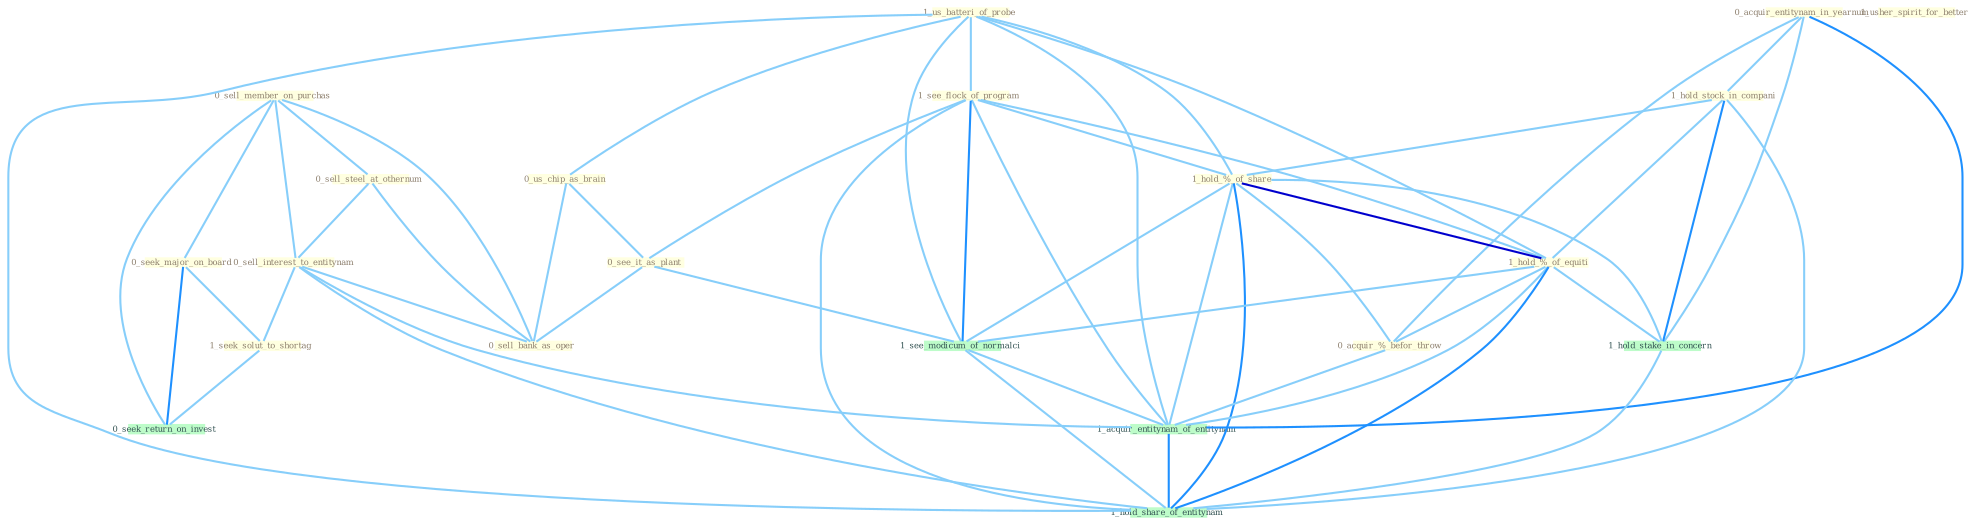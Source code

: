 Graph G{ 
    node
    [shape=polygon,style=filled,width=.5,height=.06,color="#BDFCC9",fixedsize=true,fontsize=4,
    fontcolor="#2f4f4f"];
    {node
    [color="#ffffe0", fontcolor="#8b7d6b"] "0_sell_member_on_purchas " "0_acquir_entitynam_in_yearnum " "1_us_batteri_of_probe " "1_usher_spirit_for_better " "0_seek_major_on_board " "0_sell_steel_at_othernum " "1_see_flock_of_program " "0_us_chip_as_brain " "1_hold_stock_in_compani " "0_sell_interest_to_entitynam " "1_seek_solut_to_shortag " "0_see_it_as_plant " "0_sell_bank_as_oper " "1_hold_%_of_share " "1_hold_%_of_equiti " "0_acquir_%_befor_throw "}
{node [color="#fff0f5", fontcolor="#b22222"]}
edge [color="#B0E2FF"];

	"0_sell_member_on_purchas " -- "0_seek_major_on_board " [w="1", color="#87cefa" ];
	"0_sell_member_on_purchas " -- "0_sell_steel_at_othernum " [w="1", color="#87cefa" ];
	"0_sell_member_on_purchas " -- "0_sell_interest_to_entitynam " [w="1", color="#87cefa" ];
	"0_sell_member_on_purchas " -- "0_sell_bank_as_oper " [w="1", color="#87cefa" ];
	"0_sell_member_on_purchas " -- "0_seek_return_on_invest " [w="1", color="#87cefa" ];
	"0_acquir_entitynam_in_yearnum " -- "1_hold_stock_in_compani " [w="1", color="#87cefa" ];
	"0_acquir_entitynam_in_yearnum " -- "0_acquir_%_befor_throw " [w="1", color="#87cefa" ];
	"0_acquir_entitynam_in_yearnum " -- "1_hold_stake_in_concern " [w="1", color="#87cefa" ];
	"0_acquir_entitynam_in_yearnum " -- "1_acquir_entitynam_of_entitynam " [w="2", color="#1e90ff" , len=0.8];
	"1_us_batteri_of_probe " -- "1_see_flock_of_program " [w="1", color="#87cefa" ];
	"1_us_batteri_of_probe " -- "0_us_chip_as_brain " [w="1", color="#87cefa" ];
	"1_us_batteri_of_probe " -- "1_hold_%_of_share " [w="1", color="#87cefa" ];
	"1_us_batteri_of_probe " -- "1_hold_%_of_equiti " [w="1", color="#87cefa" ];
	"1_us_batteri_of_probe " -- "1_see_modicum_of_normalci " [w="1", color="#87cefa" ];
	"1_us_batteri_of_probe " -- "1_acquir_entitynam_of_entitynam " [w="1", color="#87cefa" ];
	"1_us_batteri_of_probe " -- "1_hold_share_of_entitynam " [w="1", color="#87cefa" ];
	"0_seek_major_on_board " -- "1_seek_solut_to_shortag " [w="1", color="#87cefa" ];
	"0_seek_major_on_board " -- "0_seek_return_on_invest " [w="2", color="#1e90ff" , len=0.8];
	"0_sell_steel_at_othernum " -- "0_sell_interest_to_entitynam " [w="1", color="#87cefa" ];
	"0_sell_steel_at_othernum " -- "0_sell_bank_as_oper " [w="1", color="#87cefa" ];
	"1_see_flock_of_program " -- "0_see_it_as_plant " [w="1", color="#87cefa" ];
	"1_see_flock_of_program " -- "1_hold_%_of_share " [w="1", color="#87cefa" ];
	"1_see_flock_of_program " -- "1_hold_%_of_equiti " [w="1", color="#87cefa" ];
	"1_see_flock_of_program " -- "1_see_modicum_of_normalci " [w="2", color="#1e90ff" , len=0.8];
	"1_see_flock_of_program " -- "1_acquir_entitynam_of_entitynam " [w="1", color="#87cefa" ];
	"1_see_flock_of_program " -- "1_hold_share_of_entitynam " [w="1", color="#87cefa" ];
	"0_us_chip_as_brain " -- "0_see_it_as_plant " [w="1", color="#87cefa" ];
	"0_us_chip_as_brain " -- "0_sell_bank_as_oper " [w="1", color="#87cefa" ];
	"1_hold_stock_in_compani " -- "1_hold_%_of_share " [w="1", color="#87cefa" ];
	"1_hold_stock_in_compani " -- "1_hold_%_of_equiti " [w="1", color="#87cefa" ];
	"1_hold_stock_in_compani " -- "1_hold_stake_in_concern " [w="2", color="#1e90ff" , len=0.8];
	"1_hold_stock_in_compani " -- "1_hold_share_of_entitynam " [w="1", color="#87cefa" ];
	"0_sell_interest_to_entitynam " -- "1_seek_solut_to_shortag " [w="1", color="#87cefa" ];
	"0_sell_interest_to_entitynam " -- "0_sell_bank_as_oper " [w="1", color="#87cefa" ];
	"0_sell_interest_to_entitynam " -- "1_acquir_entitynam_of_entitynam " [w="1", color="#87cefa" ];
	"0_sell_interest_to_entitynam " -- "1_hold_share_of_entitynam " [w="1", color="#87cefa" ];
	"1_seek_solut_to_shortag " -- "0_seek_return_on_invest " [w="1", color="#87cefa" ];
	"0_see_it_as_plant " -- "0_sell_bank_as_oper " [w="1", color="#87cefa" ];
	"0_see_it_as_plant " -- "1_see_modicum_of_normalci " [w="1", color="#87cefa" ];
	"1_hold_%_of_share " -- "1_hold_%_of_equiti " [w="3", color="#0000cd" , len=0.6];
	"1_hold_%_of_share " -- "0_acquir_%_befor_throw " [w="1", color="#87cefa" ];
	"1_hold_%_of_share " -- "1_hold_stake_in_concern " [w="1", color="#87cefa" ];
	"1_hold_%_of_share " -- "1_see_modicum_of_normalci " [w="1", color="#87cefa" ];
	"1_hold_%_of_share " -- "1_acquir_entitynam_of_entitynam " [w="1", color="#87cefa" ];
	"1_hold_%_of_share " -- "1_hold_share_of_entitynam " [w="2", color="#1e90ff" , len=0.8];
	"1_hold_%_of_equiti " -- "0_acquir_%_befor_throw " [w="1", color="#87cefa" ];
	"1_hold_%_of_equiti " -- "1_hold_stake_in_concern " [w="1", color="#87cefa" ];
	"1_hold_%_of_equiti " -- "1_see_modicum_of_normalci " [w="1", color="#87cefa" ];
	"1_hold_%_of_equiti " -- "1_acquir_entitynam_of_entitynam " [w="1", color="#87cefa" ];
	"1_hold_%_of_equiti " -- "1_hold_share_of_entitynam " [w="2", color="#1e90ff" , len=0.8];
	"0_acquir_%_befor_throw " -- "1_acquir_entitynam_of_entitynam " [w="1", color="#87cefa" ];
	"1_hold_stake_in_concern " -- "1_hold_share_of_entitynam " [w="1", color="#87cefa" ];
	"1_see_modicum_of_normalci " -- "1_acquir_entitynam_of_entitynam " [w="1", color="#87cefa" ];
	"1_see_modicum_of_normalci " -- "1_hold_share_of_entitynam " [w="1", color="#87cefa" ];
	"1_acquir_entitynam_of_entitynam " -- "1_hold_share_of_entitynam " [w="2", color="#1e90ff" , len=0.8];
}